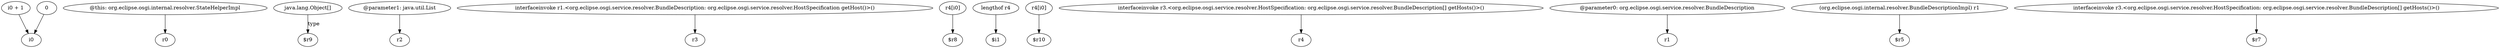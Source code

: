 digraph g {
0[label="i0 + 1"]
1[label="i0"]
0->1[label=""]
2[label="@this: org.eclipse.osgi.internal.resolver.StateHelperImpl"]
3[label="r0"]
2->3[label=""]
4[label="java.lang.Object[]"]
5[label="$r9"]
4->5[label="type"]
6[label="@parameter1: java.util.List"]
7[label="r2"]
6->7[label=""]
8[label="interfaceinvoke r1.<org.eclipse.osgi.service.resolver.BundleDescription: org.eclipse.osgi.service.resolver.HostSpecification getHost()>()"]
9[label="r3"]
8->9[label=""]
10[label="0"]
10->1[label=""]
11[label="r4[i0]"]
12[label="$r8"]
11->12[label=""]
13[label="lengthof r4"]
14[label="$i1"]
13->14[label=""]
15[label="r4[i0]"]
16[label="$r10"]
15->16[label=""]
17[label="interfaceinvoke r3.<org.eclipse.osgi.service.resolver.HostSpecification: org.eclipse.osgi.service.resolver.BundleDescription[] getHosts()>()"]
18[label="r4"]
17->18[label=""]
19[label="@parameter0: org.eclipse.osgi.service.resolver.BundleDescription"]
20[label="r1"]
19->20[label=""]
21[label="(org.eclipse.osgi.internal.resolver.BundleDescriptionImpl) r1"]
22[label="$r5"]
21->22[label=""]
23[label="interfaceinvoke r3.<org.eclipse.osgi.service.resolver.HostSpecification: org.eclipse.osgi.service.resolver.BundleDescription[] getHosts()>()"]
24[label="$r7"]
23->24[label=""]
}